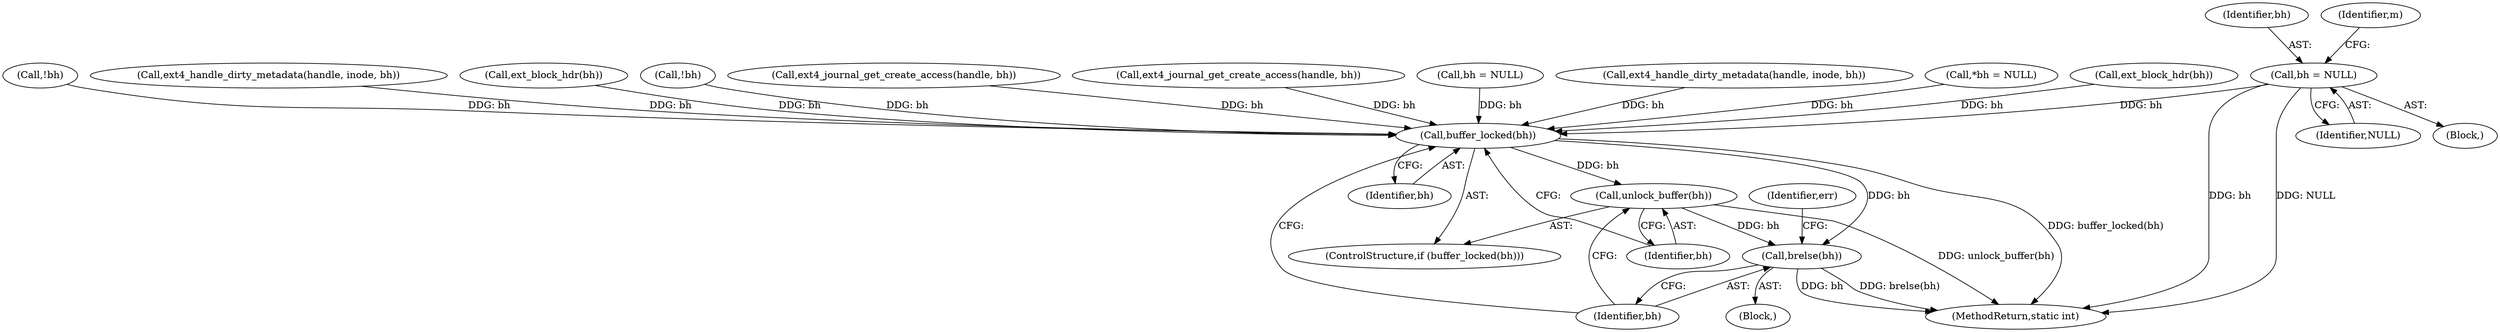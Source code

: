 digraph "0_linux_592acbf16821288ecdc4192c47e3774a4c48bb64_0@pointer" {
"1000770" [label="(Call,bh = NULL)"];
"1000827" [label="(Call,buffer_locked(bh))"];
"1000829" [label="(Call,unlock_buffer(bh))"];
"1000831" [label="(Call,brelse(bh))"];
"1000317" [label="(Call,ext4_journal_get_create_access(handle, bh))"];
"1000479" [label="(Call,bh = NULL)"];
"1000772" [label="(Identifier,NULL)"];
"1000828" [label="(Identifier,bh)"];
"1000553" [label="(Block,)"];
"1000771" [label="(Identifier,bh)"];
"1000761" [label="(Call,ext4_handle_dirty_metadata(handle, inode, bh))"];
"1000130" [label="(Call,*bh = NULL)"];
"1000325" [label="(Call,ext_block_hdr(bh))"];
"1000305" [label="(Call,!bh)"];
"1000825" [label="(Block,)"];
"1000470" [label="(Call,ext4_handle_dirty_metadata(handle, inode, bh))"];
"1000830" [label="(Identifier,bh)"];
"1000834" [label="(Identifier,err)"];
"1000865" [label="(MethodReturn,static int)"];
"1000774" [label="(Identifier,m)"];
"1000826" [label="(ControlStructure,if (buffer_locked(bh)))"];
"1000592" [label="(Call,ext_block_hdr(bh))"];
"1000832" [label="(Identifier,bh)"];
"1000572" [label="(Call,!bh)"];
"1000770" [label="(Call,bh = NULL)"];
"1000827" [label="(Call,buffer_locked(bh))"];
"1000829" [label="(Call,unlock_buffer(bh))"];
"1000584" [label="(Call,ext4_journal_get_create_access(handle, bh))"];
"1000831" [label="(Call,brelse(bh))"];
"1000770" -> "1000553"  [label="AST: "];
"1000770" -> "1000772"  [label="CFG: "];
"1000771" -> "1000770"  [label="AST: "];
"1000772" -> "1000770"  [label="AST: "];
"1000774" -> "1000770"  [label="CFG: "];
"1000770" -> "1000865"  [label="DDG: NULL"];
"1000770" -> "1000865"  [label="DDG: bh"];
"1000770" -> "1000827"  [label="DDG: bh"];
"1000827" -> "1000826"  [label="AST: "];
"1000827" -> "1000828"  [label="CFG: "];
"1000828" -> "1000827"  [label="AST: "];
"1000830" -> "1000827"  [label="CFG: "];
"1000832" -> "1000827"  [label="CFG: "];
"1000827" -> "1000865"  [label="DDG: buffer_locked(bh)"];
"1000325" -> "1000827"  [label="DDG: bh"];
"1000317" -> "1000827"  [label="DDG: bh"];
"1000584" -> "1000827"  [label="DDG: bh"];
"1000305" -> "1000827"  [label="DDG: bh"];
"1000479" -> "1000827"  [label="DDG: bh"];
"1000470" -> "1000827"  [label="DDG: bh"];
"1000761" -> "1000827"  [label="DDG: bh"];
"1000572" -> "1000827"  [label="DDG: bh"];
"1000592" -> "1000827"  [label="DDG: bh"];
"1000130" -> "1000827"  [label="DDG: bh"];
"1000827" -> "1000829"  [label="DDG: bh"];
"1000827" -> "1000831"  [label="DDG: bh"];
"1000829" -> "1000826"  [label="AST: "];
"1000829" -> "1000830"  [label="CFG: "];
"1000830" -> "1000829"  [label="AST: "];
"1000832" -> "1000829"  [label="CFG: "];
"1000829" -> "1000865"  [label="DDG: unlock_buffer(bh)"];
"1000829" -> "1000831"  [label="DDG: bh"];
"1000831" -> "1000825"  [label="AST: "];
"1000831" -> "1000832"  [label="CFG: "];
"1000832" -> "1000831"  [label="AST: "];
"1000834" -> "1000831"  [label="CFG: "];
"1000831" -> "1000865"  [label="DDG: bh"];
"1000831" -> "1000865"  [label="DDG: brelse(bh)"];
}
